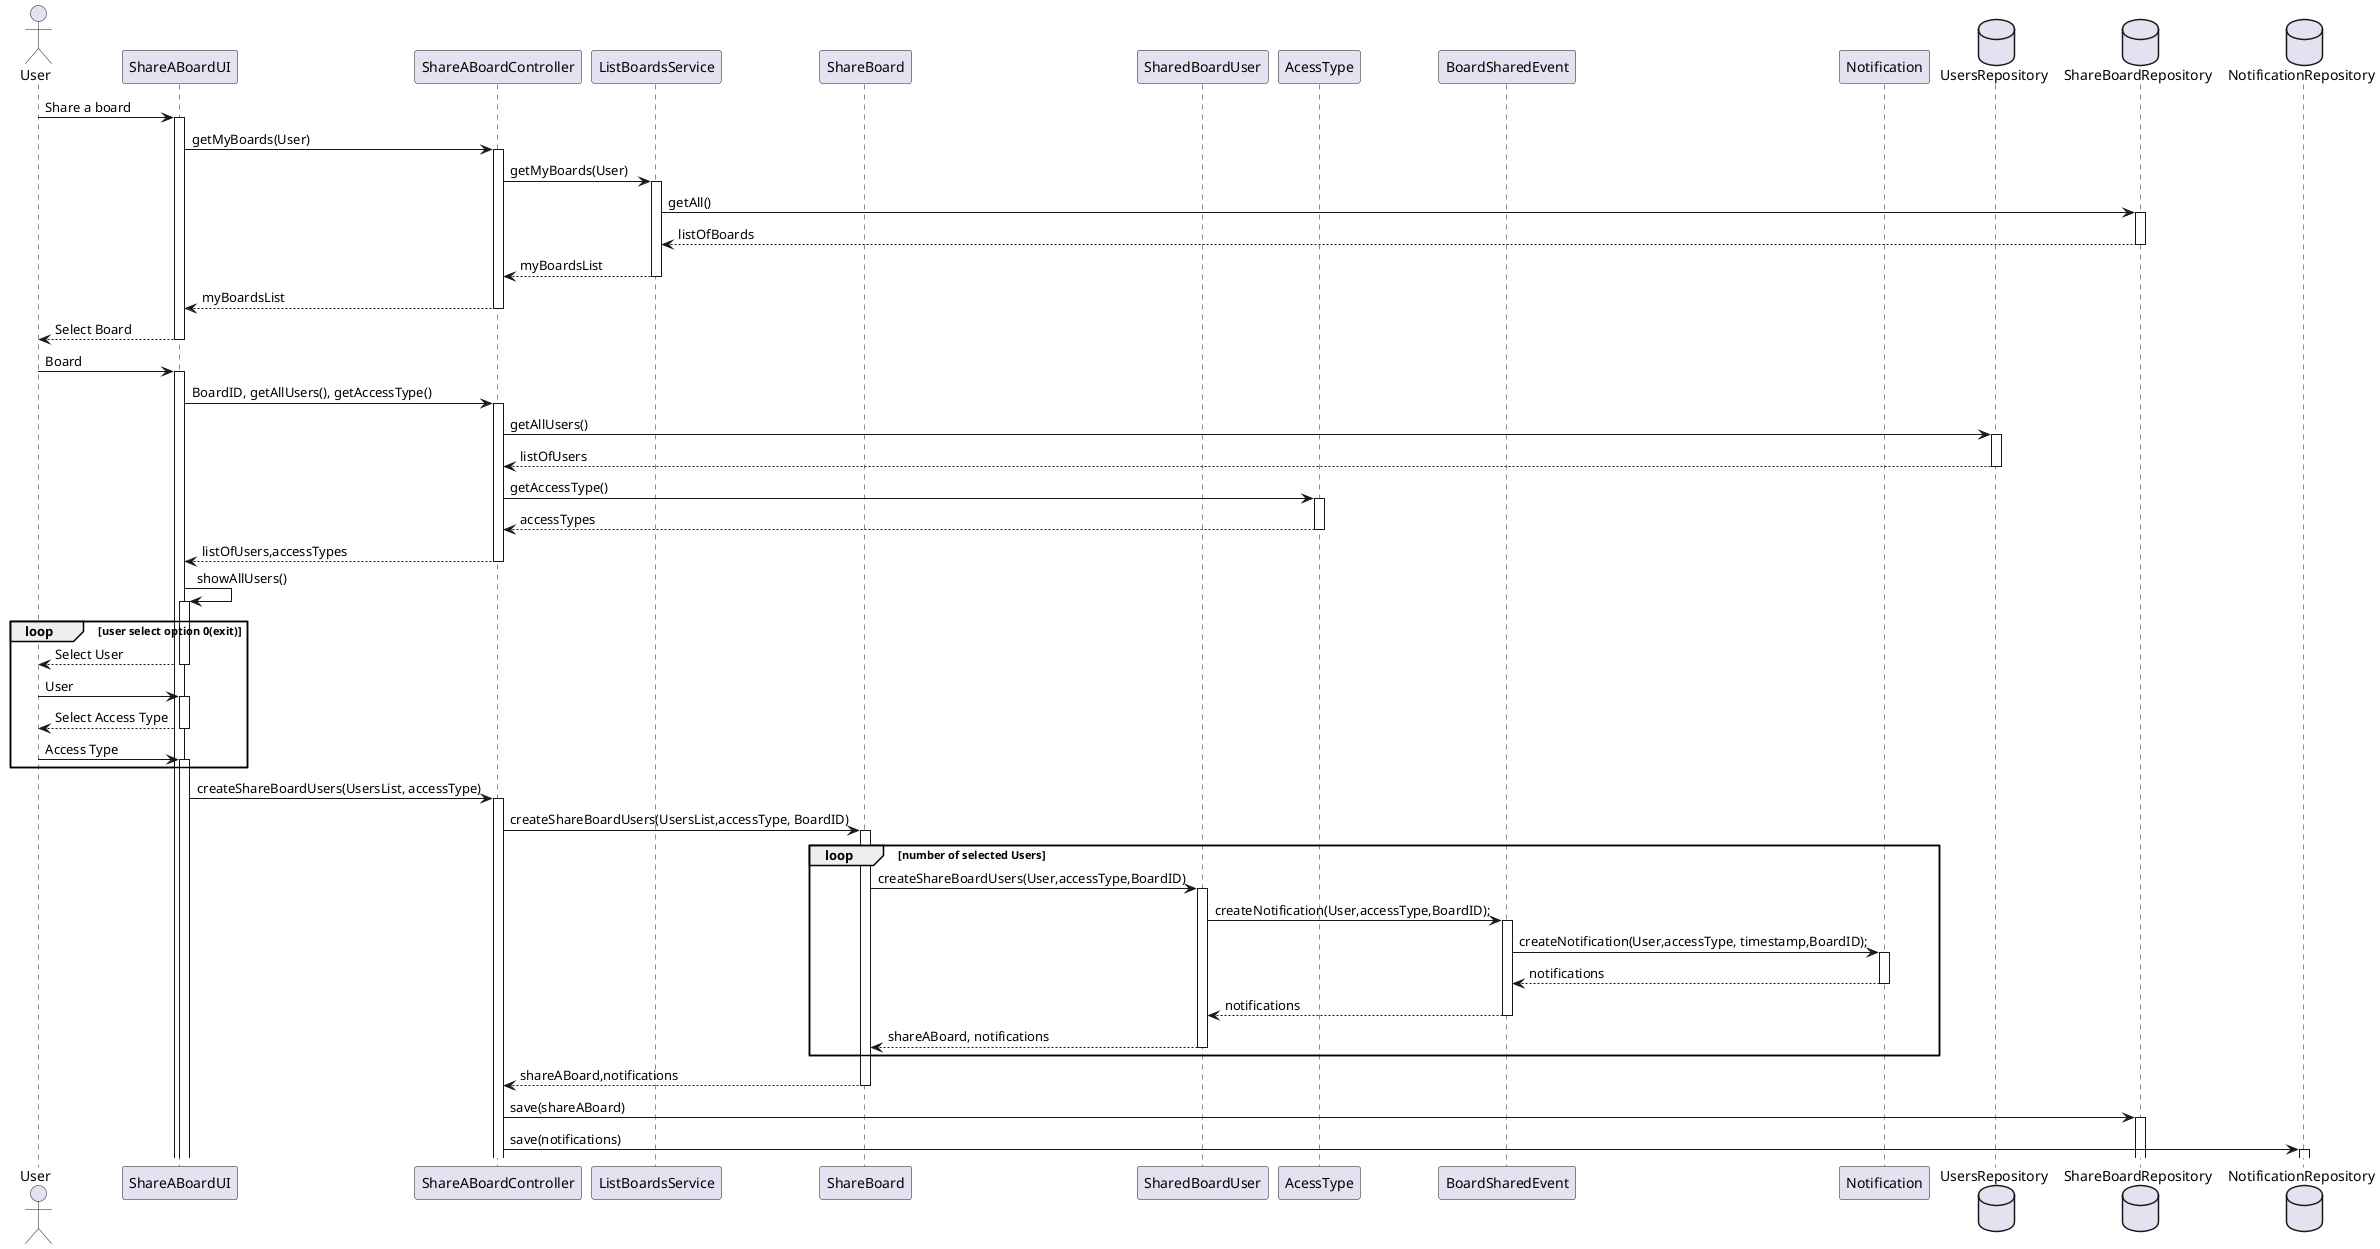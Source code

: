 @startuml

autoactivate on

actor User as U
participant "ShareABoardUI" as UI
participant "ShareABoardController" as C
participant "ListBoardsService" as S
participant "ShareBoard" as SB
participant "SharedBoardUser" as SBU
participant "AcessType" as AT
participant "BoardSharedEvent" as E
participant "Notification" as N
database "UsersRepository" as UR
database "ShareBoardRepository" as SBR
database "NotificationRepository" as NR


U -> UI:Share a board
UI -> C: getMyBoards(User)
C->S:getMyBoards(User)
S->SBR: getAll()
SBR-->S: listOfBoards
S-->C: myBoardsList
C-->UI: myBoardsList
UI-->U: Select Board

U->UI:Board
UI -> C: BoardID, getAllUsers(), getAccessType()
C -> UR: getAllUsers()
UR --> C: listOfUsers

C->AT: getAccessType()
AT-->C: accessTypes
C --> UI: listOfUsers,accessTypes

UI -> UI: showAllUsers()

loop user select option 0(exit)
UI --> U: Select User
U -> UI: User
UI-->U: Select Access Type
U->UI: Access Type
end

UI->C:createShareBoardUsers(UsersList, accessType)
C->SB: createShareBoardUsers(UsersList,accessType, BoardID)

loop number of selected Users
SB-> SBU: createShareBoardUsers(User,accessType,BoardID)
SBU->E: createNotification(User,accessType,BoardID);
E->N: createNotification(User,accessType, timestamp,BoardID);
N-->E: notifications
E-->SBU: notifications
SBU-->SB: shareABoard, notifications
end

SB-->C:shareABoard,notifications
C->SBR: save(shareABoard)
C->NR: save(notifications)

@enduml
